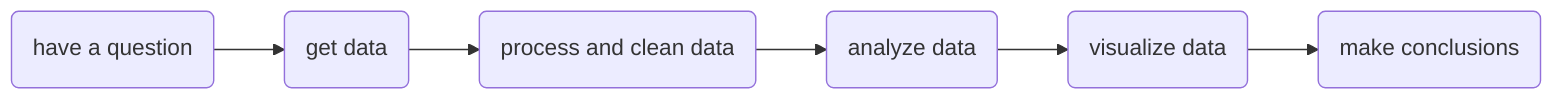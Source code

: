 graph LR
A(have a question) --> B(get data)
B --> C(process and clean data) 
C --> D(analyze data)
D --> E(visualize data)
E --> F(make conclusions)